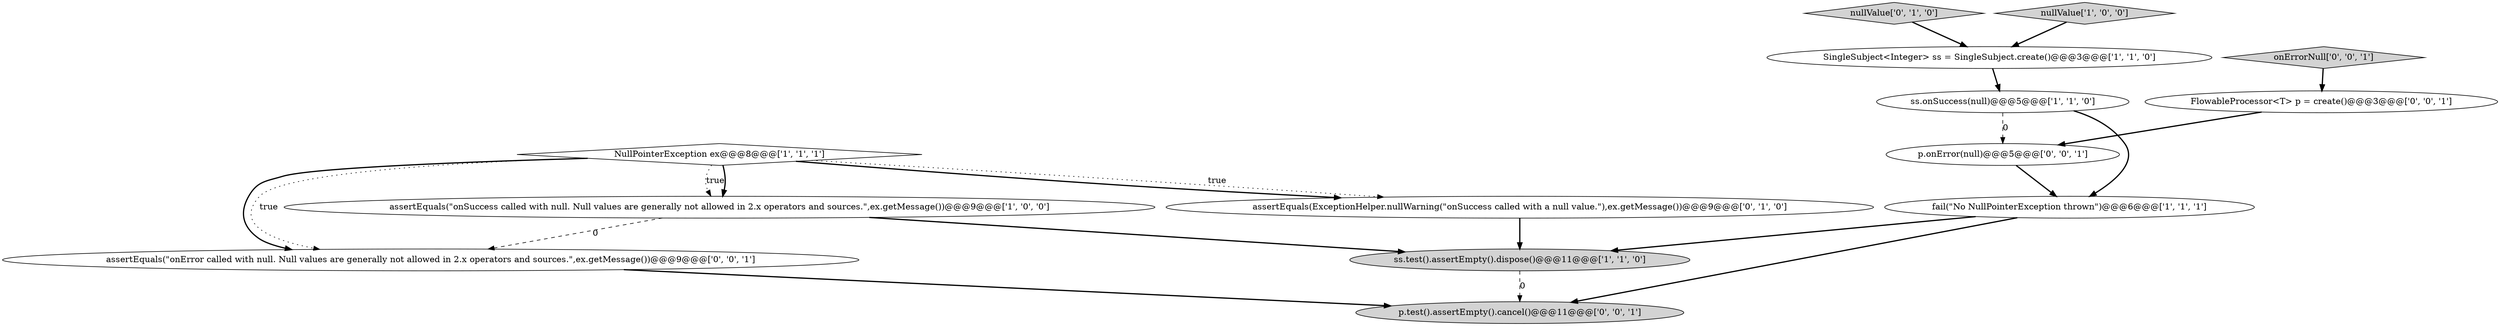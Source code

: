 digraph {
3 [style = filled, label = "ss.test().assertEmpty().dispose()@@@11@@@['1', '1', '0']", fillcolor = lightgray, shape = ellipse image = "AAA0AAABBB1BBB"];
4 [style = filled, label = "NullPointerException ex@@@8@@@['1', '1', '1']", fillcolor = white, shape = diamond image = "AAA0AAABBB1BBB"];
7 [style = filled, label = "nullValue['0', '1', '0']", fillcolor = lightgray, shape = diamond image = "AAA0AAABBB2BBB"];
8 [style = filled, label = "assertEquals(ExceptionHelper.nullWarning(\"onSuccess called with a null value.\"),ex.getMessage())@@@9@@@['0', '1', '0']", fillcolor = white, shape = ellipse image = "AAA0AAABBB2BBB"];
9 [style = filled, label = "p.test().assertEmpty().cancel()@@@11@@@['0', '0', '1']", fillcolor = lightgray, shape = ellipse image = "AAA0AAABBB3BBB"];
13 [style = filled, label = "FlowableProcessor<T> p = create()@@@3@@@['0', '0', '1']", fillcolor = white, shape = ellipse image = "AAA0AAABBB3BBB"];
12 [style = filled, label = "assertEquals(\"onError called with null. Null values are generally not allowed in 2.x operators and sources.\",ex.getMessage())@@@9@@@['0', '0', '1']", fillcolor = white, shape = ellipse image = "AAA0AAABBB3BBB"];
0 [style = filled, label = "assertEquals(\"onSuccess called with null. Null values are generally not allowed in 2.x operators and sources.\",ex.getMessage())@@@9@@@['1', '0', '0']", fillcolor = white, shape = ellipse image = "AAA0AAABBB1BBB"];
5 [style = filled, label = "SingleSubject<Integer> ss = SingleSubject.create()@@@3@@@['1', '1', '0']", fillcolor = white, shape = ellipse image = "AAA0AAABBB1BBB"];
2 [style = filled, label = "ss.onSuccess(null)@@@5@@@['1', '1', '0']", fillcolor = white, shape = ellipse image = "AAA0AAABBB1BBB"];
6 [style = filled, label = "nullValue['1', '0', '0']", fillcolor = lightgray, shape = diamond image = "AAA0AAABBB1BBB"];
1 [style = filled, label = "fail(\"No NullPointerException thrown\")@@@6@@@['1', '1', '1']", fillcolor = white, shape = ellipse image = "AAA0AAABBB1BBB"];
10 [style = filled, label = "p.onError(null)@@@5@@@['0', '0', '1']", fillcolor = white, shape = ellipse image = "AAA0AAABBB3BBB"];
11 [style = filled, label = "onErrorNull['0', '0', '1']", fillcolor = lightgray, shape = diamond image = "AAA0AAABBB3BBB"];
5->2 [style = bold, label=""];
1->9 [style = bold, label=""];
4->12 [style = dotted, label="true"];
2->10 [style = dashed, label="0"];
4->8 [style = bold, label=""];
0->3 [style = bold, label=""];
4->0 [style = dotted, label="true"];
8->3 [style = bold, label=""];
4->8 [style = dotted, label="true"];
12->9 [style = bold, label=""];
10->1 [style = bold, label=""];
1->3 [style = bold, label=""];
2->1 [style = bold, label=""];
11->13 [style = bold, label=""];
4->12 [style = bold, label=""];
6->5 [style = bold, label=""];
7->5 [style = bold, label=""];
13->10 [style = bold, label=""];
3->9 [style = dashed, label="0"];
4->0 [style = bold, label=""];
0->12 [style = dashed, label="0"];
}
